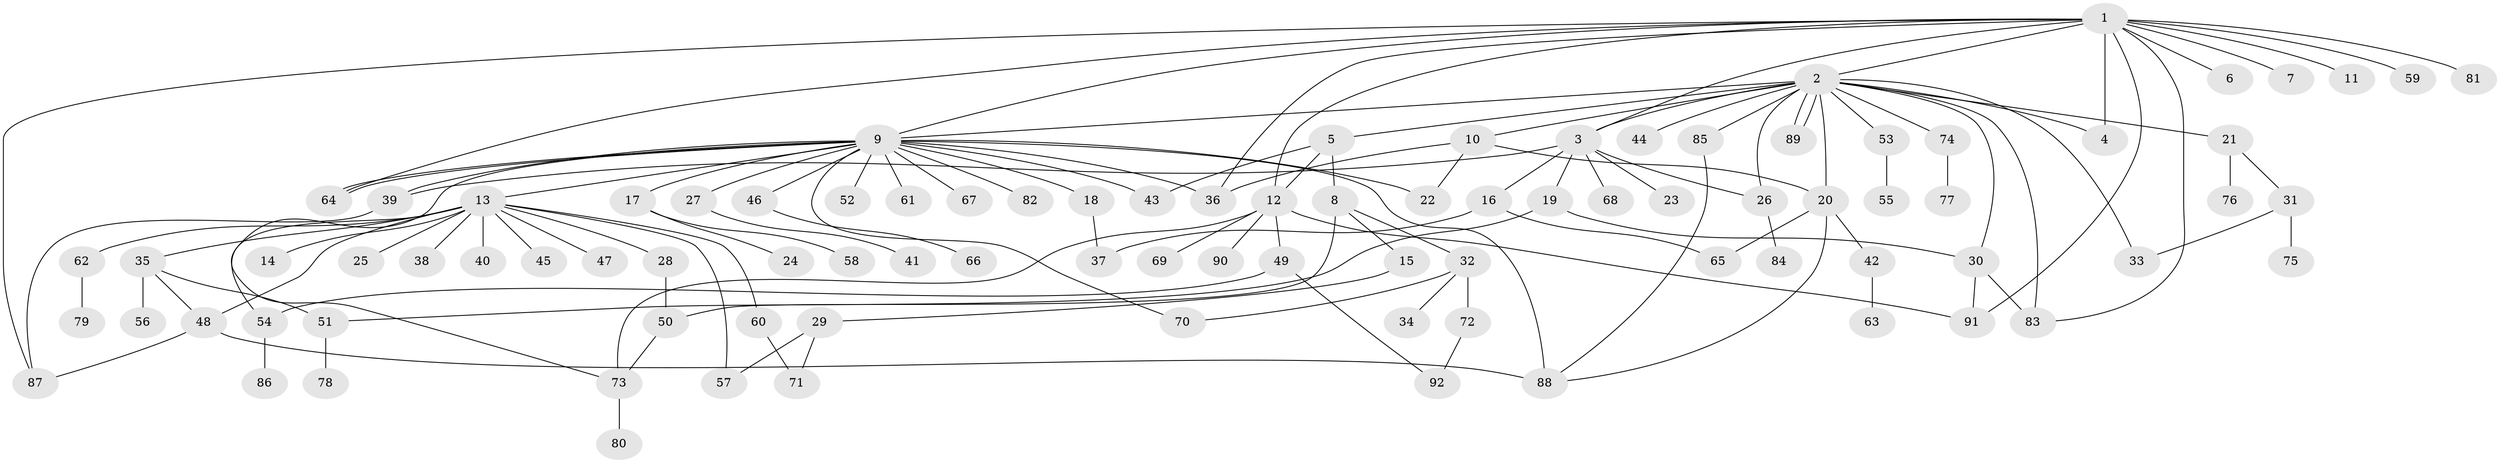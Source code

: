 // coarse degree distribution, {1: 0.35384615384615387, 13: 0.015384615384615385, 2: 0.3076923076923077, 4: 0.07692307692307693, 3: 0.13846153846153847, 5: 0.046153846153846156, 18: 0.015384615384615385, 7: 0.015384615384615385, 15: 0.015384615384615385, 14: 0.015384615384615385}
// Generated by graph-tools (version 1.1) at 2025/36/03/04/25 23:36:40]
// undirected, 92 vertices, 128 edges
graph export_dot {
  node [color=gray90,style=filled];
  1;
  2;
  3;
  4;
  5;
  6;
  7;
  8;
  9;
  10;
  11;
  12;
  13;
  14;
  15;
  16;
  17;
  18;
  19;
  20;
  21;
  22;
  23;
  24;
  25;
  26;
  27;
  28;
  29;
  30;
  31;
  32;
  33;
  34;
  35;
  36;
  37;
  38;
  39;
  40;
  41;
  42;
  43;
  44;
  45;
  46;
  47;
  48;
  49;
  50;
  51;
  52;
  53;
  54;
  55;
  56;
  57;
  58;
  59;
  60;
  61;
  62;
  63;
  64;
  65;
  66;
  67;
  68;
  69;
  70;
  71;
  72;
  73;
  74;
  75;
  76;
  77;
  78;
  79;
  80;
  81;
  82;
  83;
  84;
  85;
  86;
  87;
  88;
  89;
  90;
  91;
  92;
  1 -- 2;
  1 -- 3;
  1 -- 4;
  1 -- 6;
  1 -- 7;
  1 -- 9;
  1 -- 11;
  1 -- 12;
  1 -- 36;
  1 -- 59;
  1 -- 64;
  1 -- 81;
  1 -- 83;
  1 -- 87;
  1 -- 91;
  2 -- 3;
  2 -- 4;
  2 -- 5;
  2 -- 9;
  2 -- 10;
  2 -- 20;
  2 -- 21;
  2 -- 26;
  2 -- 30;
  2 -- 33;
  2 -- 44;
  2 -- 53;
  2 -- 74;
  2 -- 83;
  2 -- 85;
  2 -- 89;
  2 -- 89;
  3 -- 16;
  3 -- 19;
  3 -- 23;
  3 -- 26;
  3 -- 39;
  3 -- 68;
  5 -- 8;
  5 -- 12;
  5 -- 43;
  8 -- 15;
  8 -- 32;
  8 -- 50;
  9 -- 13;
  9 -- 17;
  9 -- 18;
  9 -- 22;
  9 -- 27;
  9 -- 36;
  9 -- 39;
  9 -- 43;
  9 -- 46;
  9 -- 52;
  9 -- 61;
  9 -- 64;
  9 -- 64;
  9 -- 67;
  9 -- 70;
  9 -- 73;
  9 -- 82;
  9 -- 88;
  10 -- 20;
  10 -- 22;
  10 -- 36;
  12 -- 49;
  12 -- 69;
  12 -- 73;
  12 -- 90;
  12 -- 91;
  13 -- 14;
  13 -- 25;
  13 -- 28;
  13 -- 35;
  13 -- 38;
  13 -- 40;
  13 -- 45;
  13 -- 47;
  13 -- 48;
  13 -- 54;
  13 -- 57;
  13 -- 60;
  13 -- 62;
  15 -- 29;
  16 -- 37;
  16 -- 65;
  17 -- 24;
  17 -- 58;
  18 -- 37;
  19 -- 30;
  19 -- 51;
  20 -- 42;
  20 -- 65;
  20 -- 88;
  21 -- 31;
  21 -- 76;
  26 -- 84;
  27 -- 41;
  28 -- 50;
  29 -- 57;
  29 -- 71;
  30 -- 83;
  30 -- 91;
  31 -- 33;
  31 -- 75;
  32 -- 34;
  32 -- 70;
  32 -- 72;
  35 -- 48;
  35 -- 51;
  35 -- 56;
  39 -- 87;
  42 -- 63;
  46 -- 66;
  48 -- 87;
  48 -- 88;
  49 -- 54;
  49 -- 92;
  50 -- 73;
  51 -- 78;
  53 -- 55;
  54 -- 86;
  60 -- 71;
  62 -- 79;
  72 -- 92;
  73 -- 80;
  74 -- 77;
  85 -- 88;
}
